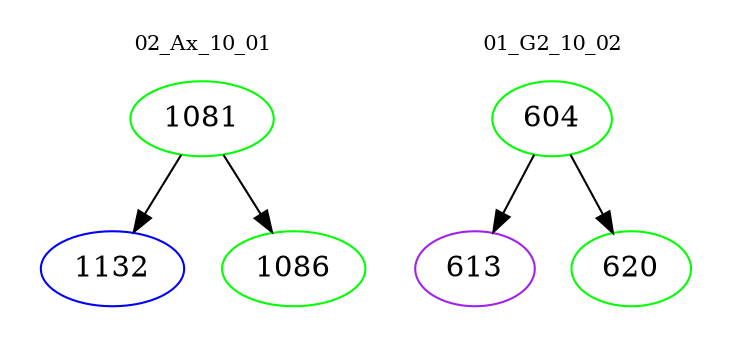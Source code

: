 digraph{
subgraph cluster_0 {
color = white
label = "02_Ax_10_01";
fontsize=10;
T0_1081 [label="1081", color="green"]
T0_1081 -> T0_1132 [color="black"]
T0_1132 [label="1132", color="blue"]
T0_1081 -> T0_1086 [color="black"]
T0_1086 [label="1086", color="green"]
}
subgraph cluster_1 {
color = white
label = "01_G2_10_02";
fontsize=10;
T1_604 [label="604", color="green"]
T1_604 -> T1_613 [color="black"]
T1_613 [label="613", color="purple"]
T1_604 -> T1_620 [color="black"]
T1_620 [label="620", color="green"]
}
}
